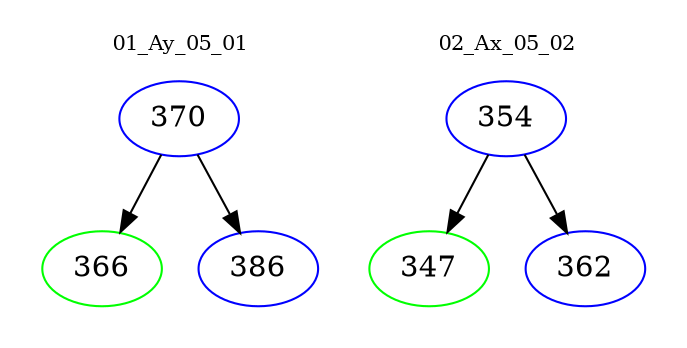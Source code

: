 digraph{
subgraph cluster_0 {
color = white
label = "01_Ay_05_01";
fontsize=10;
T0_370 [label="370", color="blue"]
T0_370 -> T0_366 [color="black"]
T0_366 [label="366", color="green"]
T0_370 -> T0_386 [color="black"]
T0_386 [label="386", color="blue"]
}
subgraph cluster_1 {
color = white
label = "02_Ax_05_02";
fontsize=10;
T1_354 [label="354", color="blue"]
T1_354 -> T1_347 [color="black"]
T1_347 [label="347", color="green"]
T1_354 -> T1_362 [color="black"]
T1_362 [label="362", color="blue"]
}
}
